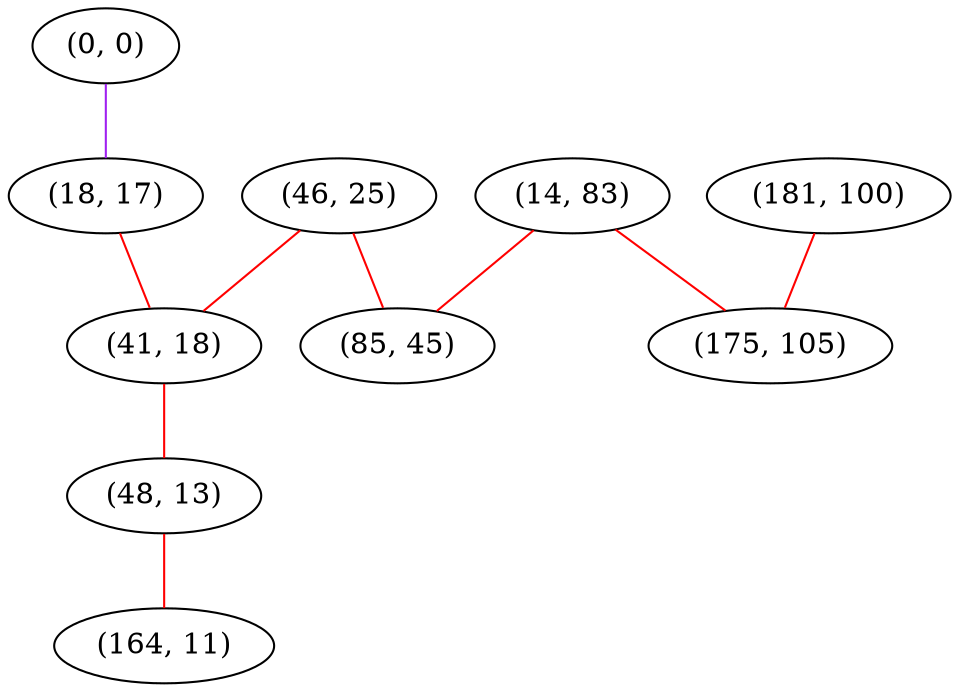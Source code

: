 graph "" {
"(0, 0)";
"(14, 83)";
"(46, 25)";
"(18, 17)";
"(181, 100)";
"(175, 105)";
"(41, 18)";
"(48, 13)";
"(85, 45)";
"(164, 11)";
"(0, 0)" -- "(18, 17)"  [color=purple, key=0, weight=4];
"(14, 83)" -- "(85, 45)"  [color=red, key=0, weight=1];
"(14, 83)" -- "(175, 105)"  [color=red, key=0, weight=1];
"(46, 25)" -- "(41, 18)"  [color=red, key=0, weight=1];
"(46, 25)" -- "(85, 45)"  [color=red, key=0, weight=1];
"(18, 17)" -- "(41, 18)"  [color=red, key=0, weight=1];
"(181, 100)" -- "(175, 105)"  [color=red, key=0, weight=1];
"(41, 18)" -- "(48, 13)"  [color=red, key=0, weight=1];
"(48, 13)" -- "(164, 11)"  [color=red, key=0, weight=1];
}
